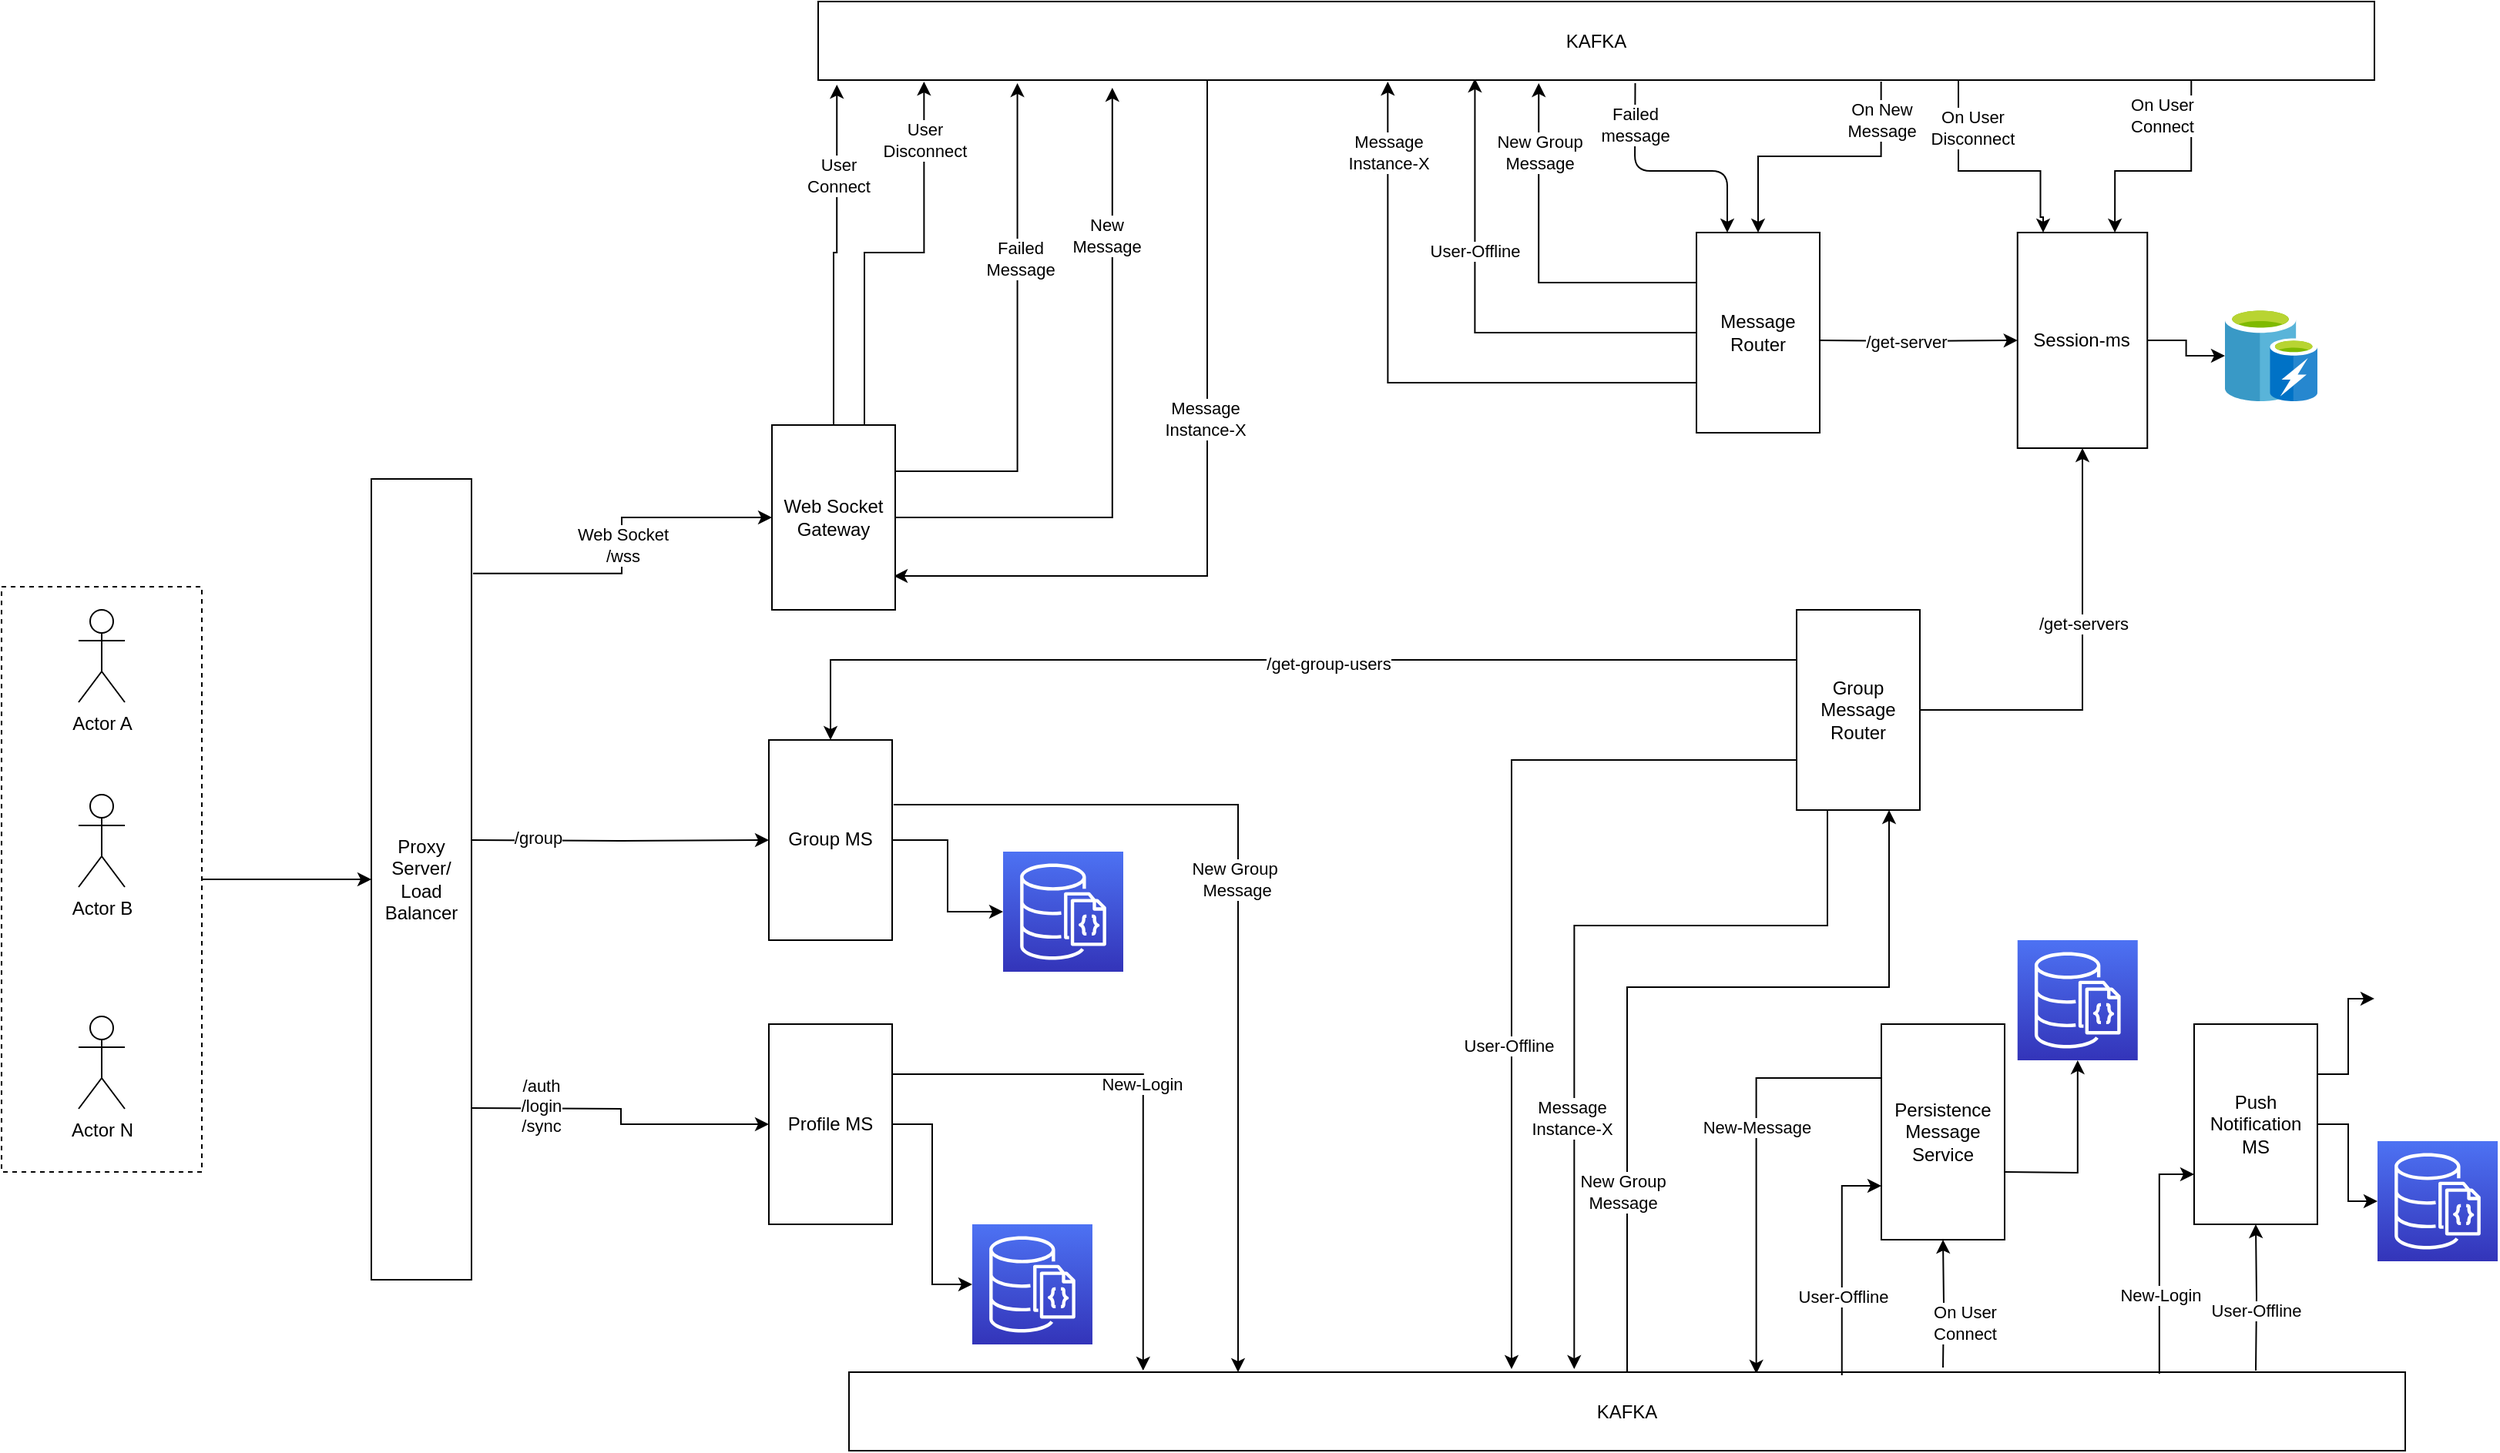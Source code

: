 <mxfile version="14.5.6" type="device"><diagram id="RSYcsxC__H46-TK2MD64" name="Page-1"><mxGraphModel dx="4422" dy="1388" grid="1" gridSize="10" guides="1" tooltips="1" connect="1" arrows="1" fold="1" page="1" pageScale="1" pageWidth="700" pageHeight="1000" background="#FFFFFF" math="0" shadow="0"><root><mxCell id="0"/><mxCell id="1" parent="0"/><mxCell id="QxDYbT5BnJMNfRrLhp_I-9" style="edgeStyle=orthogonalEdgeStyle;rounded=0;orthogonalLoop=1;jettySize=auto;html=1;entryX=0.75;entryY=0;entryDx=0;entryDy=0;" parent="1" target="QxDYbT5BnJMNfRrLhp_I-8" edge="1"><mxGeometry relative="1" as="geometry"><mxPoint x="-438.86" y="91" as="sourcePoint"/><Array as="points"><mxPoint x="-438.86" y="150"/><mxPoint x="-488.86" y="150"/></Array></mxGeometry></mxCell><mxCell id="QxDYbT5BnJMNfRrLhp_I-10" value="On User &lt;br&gt;Connect" style="edgeLabel;html=1;align=center;verticalAlign=middle;resizable=0;points=[];" parent="QxDYbT5BnJMNfRrLhp_I-9" vertex="1" connectable="0"><mxGeometry x="0.476" y="-1" relative="1" as="geometry"><mxPoint x="31" y="-37.3" as="offset"/></mxGeometry></mxCell><mxCell id="QxDYbT5BnJMNfRrLhp_I-25" style="edgeStyle=orthogonalEdgeStyle;rounded=0;orthogonalLoop=1;jettySize=auto;html=1;entryX=0.988;entryY=0.817;entryDx=0;entryDy=0;entryPerimeter=0;exitX=0.25;exitY=1;exitDx=0;exitDy=0;" parent="1" source="KddCfiHKjTZhK5jRU7fS-12" target="KddCfiHKjTZhK5jRU7fS-4" edge="1"><mxGeometry relative="1" as="geometry"><mxPoint x="-940" y="420" as="sourcePoint"/><mxPoint x="-1175.6" y="201.54" as="targetPoint"/></mxGeometry></mxCell><mxCell id="QxDYbT5BnJMNfRrLhp_I-26" value="Message&lt;br&gt;Instance-X" style="edgeLabel;html=1;align=center;verticalAlign=middle;resizable=0;points=[];" parent="QxDYbT5BnJMNfRrLhp_I-25" vertex="1" connectable="0"><mxGeometry x="-0.472" y="3" relative="1" as="geometry"><mxPoint x="-5.02" y="81.02" as="offset"/></mxGeometry></mxCell><mxCell id="QxDYbT5BnJMNfRrLhp_I-28" style="edgeStyle=orthogonalEdgeStyle;rounded=0;orthogonalLoop=1;jettySize=auto;html=1;entryX=0.5;entryY=0;entryDx=0;entryDy=0;exitX=0.683;exitY=1.02;exitDx=0;exitDy=0;exitPerimeter=0;" parent="1" source="KddCfiHKjTZhK5jRU7fS-12" target="QxDYbT5BnJMNfRrLhp_I-27" edge="1"><mxGeometry relative="1" as="geometry"><mxPoint x="-720" y="90" as="sourcePoint"/></mxGeometry></mxCell><mxCell id="QxDYbT5BnJMNfRrLhp_I-29" value="On New &lt;br&gt;Message" style="edgeLabel;html=1;align=center;verticalAlign=middle;resizable=0;points=[];" parent="QxDYbT5BnJMNfRrLhp_I-28" vertex="1" connectable="0"><mxGeometry x="-0.122" y="2" relative="1" as="geometry"><mxPoint x="29.72" y="-25.5" as="offset"/></mxGeometry></mxCell><mxCell id="QxDYbT5BnJMNfRrLhp_I-42" style="edgeStyle=orthogonalEdgeStyle;rounded=0;orthogonalLoop=1;jettySize=auto;html=1;entryX=0.5;entryY=1;entryDx=0;entryDy=0;" parent="1" target="QxDYbT5BnJMNfRrLhp_I-37" edge="1"><mxGeometry relative="1" as="geometry"><mxPoint x="-469.52" y="928" as="targetPoint"/><mxPoint x="-600" y="927" as="sourcePoint"/></mxGeometry></mxCell><mxCell id="QxDYbT5BnJMNfRrLhp_I-43" value="On User&lt;br&gt;Connect" style="edgeLabel;html=1;align=center;verticalAlign=middle;resizable=0;points=[];" parent="QxDYbT5BnJMNfRrLhp_I-42" vertex="1" connectable="0"><mxGeometry x="-0.008" y="13" relative="1" as="geometry"><mxPoint x="13" y="-1.09" as="offset"/></mxGeometry></mxCell><mxCell id="QxDYbT5BnJMNfRrLhp_I-3" style="edgeStyle=orthogonalEdgeStyle;rounded=0;orthogonalLoop=1;jettySize=auto;html=1;entryX=0.012;entryY=1.059;entryDx=0;entryDy=0;exitX=0.5;exitY=0;exitDx=0;exitDy=0;entryPerimeter=0;" parent="1" source="KddCfiHKjTZhK5jRU7fS-4" target="KddCfiHKjTZhK5jRU7fS-12" edge="1"><mxGeometry relative="1" as="geometry"><mxPoint x="-1170" y="105" as="sourcePoint"/><mxPoint x="-970.48" y="119.26" as="targetPoint"/></mxGeometry></mxCell><mxCell id="QxDYbT5BnJMNfRrLhp_I-4" value="User &lt;br&gt;Connect" style="edgeLabel;html=1;align=center;verticalAlign=middle;resizable=0;points=[];" parent="QxDYbT5BnJMNfRrLhp_I-3" vertex="1" connectable="0"><mxGeometry x="-0.4" relative="1" as="geometry"><mxPoint x="2.6" y="-95.4" as="offset"/></mxGeometry></mxCell><mxCell id="KddCfiHKjTZhK5jRU7fS-77" style="edgeStyle=orthogonalEdgeStyle;rounded=0;orthogonalLoop=1;jettySize=auto;html=1;" edge="1" parent="1" source="QxDYbT5BnJMNfRrLhp_I-8" target="KddCfiHKjTZhK5jRU7fS-76"><mxGeometry relative="1" as="geometry"/></mxCell><mxCell id="QxDYbT5BnJMNfRrLhp_I-8" value="Session-ms" style="rounded=0;whiteSpace=wrap;html=1;" parent="1" vertex="1"><mxGeometry x="-551.62" y="190" width="84.24" height="140" as="geometry"/></mxCell><mxCell id="QxDYbT5BnJMNfRrLhp_I-78" style="edgeStyle=orthogonalEdgeStyle;rounded=0;orthogonalLoop=1;jettySize=auto;html=1;entryX=0.189;entryY=1.098;entryDx=0;entryDy=0;entryPerimeter=0;exitX=1;exitY=0.5;exitDx=0;exitDy=0;" parent="1" source="KddCfiHKjTZhK5jRU7fS-4" target="KddCfiHKjTZhK5jRU7fS-12" edge="1"><mxGeometry relative="1" as="geometry"><mxPoint x="-1170" y="195" as="sourcePoint"/><mxPoint x="-969.52" y="174.7" as="targetPoint"/></mxGeometry></mxCell><mxCell id="QxDYbT5BnJMNfRrLhp_I-79" value="New &lt;br&gt;Message" style="edgeLabel;html=1;align=center;verticalAlign=middle;resizable=0;points=[];" parent="QxDYbT5BnJMNfRrLhp_I-78" vertex="1" connectable="0"><mxGeometry x="-0.366" relative="1" as="geometry"><mxPoint x="4.2" y="-182.8" as="offset"/></mxGeometry></mxCell><mxCell id="QxDYbT5BnJMNfRrLhp_I-34" style="edgeStyle=orthogonalEdgeStyle;rounded=0;orthogonalLoop=1;jettySize=auto;html=1;entryX=0;entryY=0.5;entryDx=0;entryDy=0;" parent="1" target="QxDYbT5BnJMNfRrLhp_I-8" edge="1"><mxGeometry relative="1" as="geometry"><mxPoint x="-680" y="260" as="sourcePoint"/></mxGeometry></mxCell><mxCell id="KddCfiHKjTZhK5jRU7fS-18" value="/get-server" style="edgeLabel;html=1;align=center;verticalAlign=middle;resizable=0;points=[];" vertex="1" connectable="0" parent="QxDYbT5BnJMNfRrLhp_I-34"><mxGeometry x="-0.25" y="-2" relative="1" as="geometry"><mxPoint x="7" y="-2" as="offset"/></mxGeometry></mxCell><mxCell id="KddCfiHKjTZhK5jRU7fS-22" style="edgeStyle=orthogonalEdgeStyle;rounded=0;orthogonalLoop=1;jettySize=auto;html=1;exitX=0;exitY=0.75;exitDx=0;exitDy=0;entryX=0.366;entryY=1.02;entryDx=0;entryDy=0;entryPerimeter=0;" edge="1" parent="1" source="QxDYbT5BnJMNfRrLhp_I-27" target="KddCfiHKjTZhK5jRU7fS-12"><mxGeometry relative="1" as="geometry"/></mxCell><mxCell id="KddCfiHKjTZhK5jRU7fS-23" value="Message&lt;br&gt;Instance-X" style="edgeLabel;html=1;align=center;verticalAlign=middle;resizable=0;points=[];" vertex="1" connectable="0" parent="KddCfiHKjTZhK5jRU7fS-22"><mxGeometry x="0.769" relative="1" as="geometry"><mxPoint as="offset"/></mxGeometry></mxCell><mxCell id="KddCfiHKjTZhK5jRU7fS-24" value="User-Offline" style="edgeStyle=orthogonalEdgeStyle;rounded=0;orthogonalLoop=1;jettySize=auto;html=1;exitX=0;exitY=0.5;exitDx=0;exitDy=0;entryX=0.422;entryY=0.98;entryDx=0;entryDy=0;entryPerimeter=0;" edge="1" parent="1" source="QxDYbT5BnJMNfRrLhp_I-27" target="KddCfiHKjTZhK5jRU7fS-12"><mxGeometry x="0.276" relative="1" as="geometry"><mxPoint as="offset"/></mxGeometry></mxCell><mxCell id="KddCfiHKjTZhK5jRU7fS-55" style="edgeStyle=orthogonalEdgeStyle;rounded=0;orthogonalLoop=1;jettySize=auto;html=1;exitX=0;exitY=0.25;exitDx=0;exitDy=0;entryX=0.463;entryY=1.039;entryDx=0;entryDy=0;entryPerimeter=0;" edge="1" parent="1" source="QxDYbT5BnJMNfRrLhp_I-27" target="KddCfiHKjTZhK5jRU7fS-12"><mxGeometry relative="1" as="geometry"/></mxCell><mxCell id="KddCfiHKjTZhK5jRU7fS-56" value="New Group &lt;br&gt;Message" style="edgeLabel;html=1;align=center;verticalAlign=middle;resizable=0;points=[];" vertex="1" connectable="0" parent="KddCfiHKjTZhK5jRU7fS-55"><mxGeometry x="0.612" relative="1" as="geometry"><mxPoint as="offset"/></mxGeometry></mxCell><mxCell id="QxDYbT5BnJMNfRrLhp_I-27" value="Message Router" style="rounded=0;whiteSpace=wrap;html=1;fillColor=#ffffff;" parent="1" vertex="1"><mxGeometry x="-760" y="190" width="80" height="130" as="geometry"/></mxCell><mxCell id="KddCfiHKjTZhK5jRU7fS-48" style="edgeStyle=orthogonalEdgeStyle;rounded=0;orthogonalLoop=1;jettySize=auto;html=1;entryX=0.583;entryY=0.02;entryDx=0;entryDy=0;entryPerimeter=0;exitX=0;exitY=0.25;exitDx=0;exitDy=0;" edge="1" parent="1" source="QxDYbT5BnJMNfRrLhp_I-37" target="KddCfiHKjTZhK5jRU7fS-26"><mxGeometry relative="1" as="geometry"/></mxCell><mxCell id="KddCfiHKjTZhK5jRU7fS-49" value="New-Message" style="edgeLabel;html=1;align=center;verticalAlign=middle;resizable=0;points=[];" vertex="1" connectable="0" parent="KddCfiHKjTZhK5jRU7fS-48"><mxGeometry x="-0.171" relative="1" as="geometry"><mxPoint as="offset"/></mxGeometry></mxCell><mxCell id="QxDYbT5BnJMNfRrLhp_I-37" value="Persistence Message Service" style="rounded=0;whiteSpace=wrap;html=1;fillColor=#ffffff;" parent="1" vertex="1"><mxGeometry x="-640" y="704" width="80" height="140" as="geometry"/></mxCell><mxCell id="QxDYbT5BnJMNfRrLhp_I-76" value="Web Socket&lt;br&gt;/wss" style="edgeStyle=orthogonalEdgeStyle;rounded=0;orthogonalLoop=1;jettySize=auto;html=1;entryX=0;entryY=0.5;entryDx=0;entryDy=0;exitX=1.015;exitY=0.118;exitDx=0;exitDy=0;exitPerimeter=0;" parent="1" source="QxDYbT5BnJMNfRrLhp_I-68" target="KddCfiHKjTZhK5jRU7fS-4" edge="1"><mxGeometry relative="1" as="geometry"><mxPoint x="-1556" y="430" as="sourcePoint"/><mxPoint x="-1364.36" y="427.488" as="targetPoint"/></mxGeometry></mxCell><mxCell id="QxDYbT5BnJMNfRrLhp_I-68" value="Proxy Server/&lt;br&gt;Load Balancer" style="rounded=0;whiteSpace=wrap;html=1;fillColor=#ffffff;" parent="1" vertex="1"><mxGeometry x="-1620" y="350" width="65" height="520" as="geometry"/></mxCell><mxCell id="QxDYbT5BnJMNfRrLhp_I-75" style="edgeStyle=orthogonalEdgeStyle;rounded=0;orthogonalLoop=1;jettySize=auto;html=1;" parent="1" source="QxDYbT5BnJMNfRrLhp_I-69" target="QxDYbT5BnJMNfRrLhp_I-68" edge="1"><mxGeometry relative="1" as="geometry"/></mxCell><mxCell id="QxDYbT5BnJMNfRrLhp_I-69" value="" style="rounded=0;whiteSpace=wrap;html=1;fillColor=none;dashed=1;" parent="1" vertex="1"><mxGeometry x="-1860" y="420" width="130" height="380" as="geometry"/></mxCell><mxCell id="QxDYbT5BnJMNfRrLhp_I-70" value="Actor B" style="shape=umlActor;verticalLabelPosition=bottom;labelBackgroundColor=#ffffff;verticalAlign=top;html=1;outlineConnect=0;fillColor=#ffffff;" parent="1" vertex="1"><mxGeometry x="-1810" y="555" width="30" height="60" as="geometry"/></mxCell><mxCell id="QxDYbT5BnJMNfRrLhp_I-71" value="Actor A" style="shape=umlActor;verticalLabelPosition=bottom;labelBackgroundColor=#ffffff;verticalAlign=top;html=1;outlineConnect=0;fillColor=#ffffff;" parent="1" vertex="1"><mxGeometry x="-1810" y="435" width="30" height="60" as="geometry"/></mxCell><mxCell id="QxDYbT5BnJMNfRrLhp_I-72" value="Actor N" style="shape=umlActor;verticalLabelPosition=bottom;labelBackgroundColor=#ffffff;verticalAlign=top;html=1;outlineConnect=0;fillColor=#ffffff;" parent="1" vertex="1"><mxGeometry x="-1810" y="699" width="30" height="60" as="geometry"/></mxCell><mxCell id="QxDYbT5BnJMNfRrLhp_I-80" value="" style="endArrow=classic;html=1;exitX=0.525;exitY=1.039;exitDx=0;exitDy=0;exitPerimeter=0;entryX=0.25;entryY=0;entryDx=0;entryDy=0;" parent="1" source="KddCfiHKjTZhK5jRU7fS-12" target="QxDYbT5BnJMNfRrLhp_I-27" edge="1"><mxGeometry width="50" height="50" relative="1" as="geometry"><mxPoint x="-859.52" y="587.17" as="sourcePoint"/><mxPoint x="-579.52" y="550" as="targetPoint"/><Array as="points"><mxPoint x="-800" y="150"/><mxPoint x="-740" y="150"/></Array></mxGeometry></mxCell><mxCell id="QxDYbT5BnJMNfRrLhp_I-81" value="Failed &lt;br&gt;message" style="edgeLabel;html=1;align=center;verticalAlign=middle;resizable=0;points=[];" parent="QxDYbT5BnJMNfRrLhp_I-80" vertex="1" connectable="0"><mxGeometry x="-0.522" y="-1" relative="1" as="geometry"><mxPoint x="0.92" y="-10.98" as="offset"/></mxGeometry></mxCell><mxCell id="QxDYbT5BnJMNfRrLhp_I-85" style="edgeStyle=orthogonalEdgeStyle;rounded=0;orthogonalLoop=1;jettySize=auto;html=1;entryX=0;entryY=0.5;entryDx=0;entryDy=0;entryPerimeter=0;" parent="1" source="QxDYbT5BnJMNfRrLhp_I-83" target="KddCfiHKjTZhK5jRU7fS-81" edge="1"><mxGeometry relative="1" as="geometry"><mxPoint x="-1240" y="874" as="targetPoint"/></mxGeometry></mxCell><mxCell id="KddCfiHKjTZhK5jRU7fS-43" style="edgeStyle=orthogonalEdgeStyle;rounded=0;orthogonalLoop=1;jettySize=auto;html=1;exitX=1;exitY=0.25;exitDx=0;exitDy=0;entryX=0.189;entryY=-0.02;entryDx=0;entryDy=0;entryPerimeter=0;" edge="1" parent="1" source="QxDYbT5BnJMNfRrLhp_I-83" target="KddCfiHKjTZhK5jRU7fS-26"><mxGeometry relative="1" as="geometry"><mxPoint x="-1003.97" y="1129.991" as="targetPoint"/></mxGeometry></mxCell><mxCell id="KddCfiHKjTZhK5jRU7fS-44" value="New-Login" style="edgeLabel;html=1;align=center;verticalAlign=middle;resizable=0;points=[];" vertex="1" connectable="0" parent="KddCfiHKjTZhK5jRU7fS-43"><mxGeometry x="-0.049" y="-1" relative="1" as="geometry"><mxPoint as="offset"/></mxGeometry></mxCell><mxCell id="QxDYbT5BnJMNfRrLhp_I-83" value="Profile MS" style="rounded=0;whiteSpace=wrap;html=1;fillColor=#ffffff;" parent="1" vertex="1"><mxGeometry x="-1362" y="704" width="80" height="130" as="geometry"/></mxCell><mxCell id="KddCfiHKjTZhK5jRU7fS-57" style="edgeStyle=orthogonalEdgeStyle;rounded=0;orthogonalLoop=1;jettySize=auto;html=1;exitX=0.75;exitY=0;exitDx=0;exitDy=0;entryX=0.068;entryY=1.02;entryDx=0;entryDy=0;entryPerimeter=0;" edge="1" parent="1" source="KddCfiHKjTZhK5jRU7fS-4" target="KddCfiHKjTZhK5jRU7fS-12"><mxGeometry relative="1" as="geometry"/></mxCell><mxCell id="KddCfiHKjTZhK5jRU7fS-58" value="User&lt;br&gt;Disconnect" style="edgeLabel;html=1;align=center;verticalAlign=middle;resizable=0;points=[];" vertex="1" connectable="0" parent="KddCfiHKjTZhK5jRU7fS-57"><mxGeometry x="0.71" relative="1" as="geometry"><mxPoint as="offset"/></mxGeometry></mxCell><mxCell id="KddCfiHKjTZhK5jRU7fS-59" style="edgeStyle=orthogonalEdgeStyle;rounded=0;orthogonalLoop=1;jettySize=auto;html=1;exitX=1;exitY=0.25;exitDx=0;exitDy=0;entryX=0.128;entryY=1.039;entryDx=0;entryDy=0;entryPerimeter=0;" edge="1" parent="1" source="KddCfiHKjTZhK5jRU7fS-4" target="KddCfiHKjTZhK5jRU7fS-12"><mxGeometry relative="1" as="geometry"/></mxCell><mxCell id="KddCfiHKjTZhK5jRU7fS-60" value="Failed &lt;br&gt;Message" style="edgeLabel;html=1;align=center;verticalAlign=middle;resizable=0;points=[];" vertex="1" connectable="0" parent="KddCfiHKjTZhK5jRU7fS-59"><mxGeometry x="0.312" y="-1" relative="1" as="geometry"><mxPoint as="offset"/></mxGeometry></mxCell><mxCell id="KddCfiHKjTZhK5jRU7fS-4" value="Web Socket Gateway" style="rounded=0;whiteSpace=wrap;html=1;" vertex="1" parent="1"><mxGeometry x="-1360" y="315" width="80" height="120" as="geometry"/></mxCell><mxCell id="KddCfiHKjTZhK5jRU7fS-5" style="edgeStyle=orthogonalEdgeStyle;rounded=0;orthogonalLoop=1;jettySize=auto;html=1;" edge="1" target="KddCfiHKjTZhK5jRU7fS-8" parent="1"><mxGeometry relative="1" as="geometry"><mxPoint x="-1555" y="584.49" as="sourcePoint"/></mxGeometry></mxCell><mxCell id="KddCfiHKjTZhK5jRU7fS-6" value="/group" style="edgeLabel;html=1;align=center;verticalAlign=middle;resizable=0;points=[];" vertex="1" connectable="0" parent="KddCfiHKjTZhK5jRU7fS-5"><mxGeometry x="-0.557" y="3" relative="1" as="geometry"><mxPoint y="1" as="offset"/></mxGeometry></mxCell><mxCell id="KddCfiHKjTZhK5jRU7fS-7" style="edgeStyle=orthogonalEdgeStyle;rounded=0;orthogonalLoop=1;jettySize=auto;html=1;entryX=0;entryY=0.5;entryDx=0;entryDy=0;entryPerimeter=0;" edge="1" source="KddCfiHKjTZhK5jRU7fS-8" target="KddCfiHKjTZhK5jRU7fS-82" parent="1"><mxGeometry relative="1" as="geometry"><mxPoint x="-1200" y="628" as="targetPoint"/></mxGeometry></mxCell><mxCell id="KddCfiHKjTZhK5jRU7fS-8" value="Group MS" style="rounded=0;whiteSpace=wrap;html=1;fillColor=#ffffff;" vertex="1" parent="1"><mxGeometry x="-1361.995" y="519.49" width="80" height="130" as="geometry"/></mxCell><mxCell id="KddCfiHKjTZhK5jRU7fS-10" style="edgeStyle=orthogonalEdgeStyle;rounded=0;orthogonalLoop=1;jettySize=auto;html=1;exitX=1.012;exitY=0.323;exitDx=0;exitDy=0;exitPerimeter=0;entryX=0.25;entryY=0;entryDx=0;entryDy=0;" edge="1" parent="1" source="KddCfiHKjTZhK5jRU7fS-8" target="KddCfiHKjTZhK5jRU7fS-26"><mxGeometry relative="1" as="geometry"><mxPoint x="-1081.72" y="760.512" as="targetPoint"/></mxGeometry></mxCell><mxCell id="KddCfiHKjTZhK5jRU7fS-11" value="New Group&lt;br&gt;&amp;nbsp;Message&lt;br&gt;" style="edgeLabel;html=1;align=center;verticalAlign=middle;resizable=0;points=[];" vertex="1" connectable="0" parent="KddCfiHKjTZhK5jRU7fS-10"><mxGeometry x="-0.223" relative="1" as="geometry"><mxPoint x="-2.5" y="42.04" as="offset"/></mxGeometry></mxCell><mxCell id="KddCfiHKjTZhK5jRU7fS-12" value="KAFKA" style="rounded=0;whiteSpace=wrap;html=1;" vertex="1" parent="1"><mxGeometry x="-1330" y="40" width="1010" height="51" as="geometry"/></mxCell><mxCell id="KddCfiHKjTZhK5jRU7fS-15" style="edgeStyle=orthogonalEdgeStyle;rounded=0;orthogonalLoop=1;jettySize=auto;html=1;" edge="1" parent="1"><mxGeometry relative="1" as="geometry"><mxPoint x="-590" y="91" as="sourcePoint"/><mxPoint x="-535" y="190" as="targetPoint"/><Array as="points"><mxPoint x="-589.76" y="150"/><mxPoint x="-536.76" y="150"/><mxPoint x="-536.76" y="180"/><mxPoint x="-534.76" y="180"/></Array></mxGeometry></mxCell><mxCell id="KddCfiHKjTZhK5jRU7fS-16" value="On User &lt;br&gt;Disconnect" style="edgeLabel;html=1;align=center;verticalAlign=middle;resizable=0;points=[];" vertex="1" connectable="0" parent="KddCfiHKjTZhK5jRU7fS-15"><mxGeometry x="0.476" y="-1" relative="1" as="geometry"><mxPoint x="-44" y="-29.99" as="offset"/></mxGeometry></mxCell><mxCell id="KddCfiHKjTZhK5jRU7fS-26" value="KAFKA" style="rounded=0;whiteSpace=wrap;html=1;" vertex="1" parent="1"><mxGeometry x="-1310" y="930" width="1010" height="51" as="geometry"/></mxCell><mxCell id="KddCfiHKjTZhK5jRU7fS-30" style="edgeStyle=orthogonalEdgeStyle;rounded=0;orthogonalLoop=1;jettySize=auto;html=1;" edge="1" parent="1" target="KddCfiHKjTZhK5jRU7fS-80"><mxGeometry relative="1" as="geometry"><mxPoint x="-560.005" y="800" as="sourcePoint"/><mxPoint x="-510" y="730" as="targetPoint"/></mxGeometry></mxCell><mxCell id="KddCfiHKjTZhK5jRU7fS-34" style="edgeStyle=orthogonalEdgeStyle;rounded=0;orthogonalLoop=1;jettySize=auto;html=1;entryX=0;entryY=0.5;entryDx=0;entryDy=0;entryPerimeter=0;" edge="1" source="KddCfiHKjTZhK5jRU7fS-35" target="KddCfiHKjTZhK5jRU7fS-78" parent="1"><mxGeometry relative="1" as="geometry"><mxPoint x="-300" y="815" as="targetPoint"/></mxGeometry></mxCell><mxCell id="KddCfiHKjTZhK5jRU7fS-96" style="edgeStyle=orthogonalEdgeStyle;rounded=0;orthogonalLoop=1;jettySize=auto;html=1;exitX=1;exitY=0.25;exitDx=0;exitDy=0;entryX=0;entryY=0.5;entryDx=0;entryDy=0;" edge="1" parent="1" source="KddCfiHKjTZhK5jRU7fS-35" target="KddCfiHKjTZhK5jRU7fS-95"><mxGeometry relative="1" as="geometry"/></mxCell><mxCell id="KddCfiHKjTZhK5jRU7fS-35" value="Push Notification MS" style="rounded=0;whiteSpace=wrap;html=1;fillColor=#ffffff;" vertex="1" parent="1"><mxGeometry x="-437.015" y="704" width="80" height="130" as="geometry"/></mxCell><mxCell id="KddCfiHKjTZhK5jRU7fS-37" style="edgeStyle=orthogonalEdgeStyle;rounded=0;orthogonalLoop=1;jettySize=auto;html=1;entryX=0.5;entryY=1;entryDx=0;entryDy=0;" edge="1" parent="1" target="KddCfiHKjTZhK5jRU7fS-35"><mxGeometry relative="1" as="geometry"><mxPoint x="-397" y="929" as="sourcePoint"/><mxPoint x="-437.015" y="769" as="targetPoint"/></mxGeometry></mxCell><mxCell id="KddCfiHKjTZhK5jRU7fS-38" value="User-Offline" style="edgeLabel;html=1;align=center;verticalAlign=middle;resizable=0;points=[];" vertex="1" connectable="0" parent="KddCfiHKjTZhK5jRU7fS-37"><mxGeometry x="-0.557" y="3" relative="1" as="geometry"><mxPoint x="2.99" y="-18" as="offset"/></mxGeometry></mxCell><mxCell id="KddCfiHKjTZhK5jRU7fS-39" style="edgeStyle=orthogonalEdgeStyle;rounded=0;orthogonalLoop=1;jettySize=auto;html=1;entryX=0;entryY=0.75;entryDx=0;entryDy=0;exitX=0.638;exitY=0.039;exitDx=0;exitDy=0;exitPerimeter=0;" edge="1" parent="1" source="KddCfiHKjTZhK5jRU7fS-26" target="QxDYbT5BnJMNfRrLhp_I-37"><mxGeometry relative="1" as="geometry"><mxPoint x="-690" y="900" as="sourcePoint"/><mxPoint x="-679.995" y="834" as="targetPoint"/></mxGeometry></mxCell><mxCell id="KddCfiHKjTZhK5jRU7fS-40" value="User-Offline" style="edgeLabel;html=1;align=center;verticalAlign=middle;resizable=0;points=[];" vertex="1" connectable="0" parent="KddCfiHKjTZhK5jRU7fS-39"><mxGeometry x="-0.557" y="3" relative="1" as="geometry"><mxPoint x="2.99" y="-18" as="offset"/></mxGeometry></mxCell><mxCell id="KddCfiHKjTZhK5jRU7fS-45" style="edgeStyle=orthogonalEdgeStyle;rounded=0;orthogonalLoop=1;jettySize=auto;html=1;entryX=0;entryY=0.75;entryDx=0;entryDy=0;exitX=0.842;exitY=0.02;exitDx=0;exitDy=0;exitPerimeter=0;" edge="1" parent="1" source="KddCfiHKjTZhK5jRU7fS-26" target="KddCfiHKjTZhK5jRU7fS-35"><mxGeometry relative="1" as="geometry"><mxPoint x="-470" y="890" as="sourcePoint"/><mxPoint x="-459.99" y="807" as="targetPoint"/></mxGeometry></mxCell><mxCell id="KddCfiHKjTZhK5jRU7fS-46" value="&lt;span style=&quot;color: rgba(0 , 0 , 0 , 0) ; font-family: monospace ; font-size: 0px ; background-color: rgb(248 , 249 , 250)&quot;&gt;%3CmxGraphModel%3E%3Croot%3E%3CmxCell%20id%3D%220%22%2F%3E%3CmxCell%20id%3D%221%22%20parent%3D%220%22%2F%3E%3CmxCell%20id%3D%222%22%20style%3D%22edgeStyle%3DorthogonalEdgeStyle%3Brounded%3D0%3BorthogonalLoop%3D1%3BjettySize%3Dauto%3Bhtml%3D1%3BentryX%3D0%3BentryY%3D0.75%3BentryDx%3D0%3BentryDy%3D0%3BexitX%3D0.638%3BexitY%3D0.039%3BexitDx%3D0%3BexitDy%3D0%3BexitPerimeter%3D0%3B%22%20edge%3D%221%22%20parent%3D%221%22%3E%3CmxGeometry%20relative%3D%221%22%20as%3D%22geometry%22%3E%3CmxPoint%20x%3D%22414.38%22%20y%3D%22901.989%22%20as%3D%22sourcePoint%22%2F%3E%3CmxPoint%20x%3D%22440%22%20y%3D%22779%22%20as%3D%22targetPoint%22%2F%3E%3C%2FmxGeometry%3E%3C%2FmxCell%3E%3CmxCell%20id%3D%223%22%20value%3D%22User-Offline%22%20style%3D%22edgeLabel%3Bhtml%3D1%3Balign%3Dcenter%3BverticalAlign%3Dmiddle%3Bresizable%3D0%3Bpoints%3D%5B%5D%3B%22%20vertex%3D%221%22%20connectable%3D%220%22%20parent%3D%222%22%3E%3CmxGeometry%20x%3D%22-0.557%22%20y%3D%223%22%20relative%3D%221%22%20as%3D%22geometry%22%3E%3CmxPoint%20x%3D%222.99%22%20y%3D%22-18%22%20as%3D%22offset%22%2F%3E%3C%2FmxGeometry%3E%3C%2FmxCell%3E%3C%2Froot%3E%3C%2FmxGraphModel%3N&lt;/span&gt;" style="edgeLabel;html=1;align=center;verticalAlign=middle;resizable=0;points=[];" vertex="1" connectable="0" parent="KddCfiHKjTZhK5jRU7fS-45"><mxGeometry x="-0.557" y="3" relative="1" as="geometry"><mxPoint x="2.99" y="-18" as="offset"/></mxGeometry></mxCell><mxCell id="KddCfiHKjTZhK5jRU7fS-47" value="New-Login" style="edgeLabel;html=1;align=center;verticalAlign=middle;resizable=0;points=[];" vertex="1" connectable="0" parent="KddCfiHKjTZhK5jRU7fS-45"><mxGeometry x="-0.329" relative="1" as="geometry"><mxPoint as="offset"/></mxGeometry></mxCell><mxCell id="KddCfiHKjTZhK5jRU7fS-50" style="edgeStyle=orthogonalEdgeStyle;rounded=0;orthogonalLoop=1;jettySize=auto;html=1;exitX=0.5;exitY=0;exitDx=0;exitDy=0;entryX=0.75;entryY=1;entryDx=0;entryDy=0;" edge="1" target="KddCfiHKjTZhK5jRU7fS-53" parent="1" source="KddCfiHKjTZhK5jRU7fS-26"><mxGeometry relative="1" as="geometry"><mxPoint x="-790" y="474.8" as="sourcePoint"/><Array as="points"><mxPoint x="-805" y="680"/><mxPoint x="-635" y="680"/></Array></mxGeometry></mxCell><mxCell id="KddCfiHKjTZhK5jRU7fS-51" value="New Group&lt;br&gt;Message" style="edgeLabel;html=1;align=center;verticalAlign=middle;resizable=0;points=[];" vertex="1" connectable="0" parent="KddCfiHKjTZhK5jRU7fS-50"><mxGeometry x="-0.557" y="3" relative="1" as="geometry"><mxPoint y="1" as="offset"/></mxGeometry></mxCell><mxCell id="KddCfiHKjTZhK5jRU7fS-52" value="/get-servers" style="edgeStyle=orthogonalEdgeStyle;rounded=0;orthogonalLoop=1;jettySize=auto;html=1;entryX=0.5;entryY=1;entryDx=0;entryDy=0;" edge="1" source="KddCfiHKjTZhK5jRU7fS-53" target="QxDYbT5BnJMNfRrLhp_I-8" parent="1"><mxGeometry x="0.165" relative="1" as="geometry"><mxPoint x="-569.995" y="545" as="targetPoint"/><mxPoint y="-1" as="offset"/></mxGeometry></mxCell><mxCell id="KddCfiHKjTZhK5jRU7fS-61" value="" style="edgeStyle=orthogonalEdgeStyle;rounded=0;orthogonalLoop=1;jettySize=auto;html=1;exitX=0.25;exitY=1;exitDx=0;exitDy=0;entryX=0.466;entryY=-0.039;entryDx=0;entryDy=0;entryPerimeter=0;" edge="1" parent="1" source="KddCfiHKjTZhK5jRU7fS-53" target="KddCfiHKjTZhK5jRU7fS-26"><mxGeometry relative="1" as="geometry"><mxPoint x="-880" y="927" as="targetPoint"/><Array as="points"><mxPoint x="-675" y="640"/><mxPoint x="-839" y="640"/></Array></mxGeometry></mxCell><mxCell id="KddCfiHKjTZhK5jRU7fS-62" value="&lt;span style=&quot;font-family: &amp;#34;helvetica&amp;#34;&quot;&gt;Message&lt;/span&gt;&lt;br style=&quot;font-family: &amp;#34;helvetica&amp;#34;&quot;&gt;&lt;span style=&quot;font-family: &amp;#34;helvetica&amp;#34;&quot;&gt;Instance-X&lt;/span&gt;" style="edgeLabel;html=1;align=center;verticalAlign=middle;resizable=0;points=[];" vertex="1" connectable="0" parent="KddCfiHKjTZhK5jRU7fS-61"><mxGeometry x="0.085" y="-2" relative="1" as="geometry"><mxPoint y="78.51" as="offset"/></mxGeometry></mxCell><mxCell id="KddCfiHKjTZhK5jRU7fS-63" style="edgeStyle=orthogonalEdgeStyle;rounded=0;orthogonalLoop=1;jettySize=auto;html=1;exitX=0;exitY=0.75;exitDx=0;exitDy=0;" edge="1" parent="1" source="KddCfiHKjTZhK5jRU7fS-53"><mxGeometry relative="1" as="geometry"><mxPoint x="-880" y="928" as="targetPoint"/><Array as="points"><mxPoint x="-880" y="533"/></Array></mxGeometry></mxCell><mxCell id="KddCfiHKjTZhK5jRU7fS-64" value="User-Offline" style="edgeLabel;html=1;align=center;verticalAlign=middle;resizable=0;points=[];" vertex="1" connectable="0" parent="KddCfiHKjTZhK5jRU7fS-63"><mxGeometry x="0.276" y="-2" relative="1" as="geometry"><mxPoint as="offset"/></mxGeometry></mxCell><mxCell id="KddCfiHKjTZhK5jRU7fS-67" style="edgeStyle=orthogonalEdgeStyle;rounded=0;orthogonalLoop=1;jettySize=auto;html=1;exitX=0;exitY=0.25;exitDx=0;exitDy=0;entryX=0.5;entryY=0;entryDx=0;entryDy=0;" edge="1" parent="1" source="KddCfiHKjTZhK5jRU7fS-53" target="KddCfiHKjTZhK5jRU7fS-8"><mxGeometry relative="1" as="geometry"/></mxCell><mxCell id="KddCfiHKjTZhK5jRU7fS-68" value="/get-group-users" style="edgeLabel;html=1;align=center;verticalAlign=middle;resizable=0;points=[];" vertex="1" connectable="0" parent="KddCfiHKjTZhK5jRU7fS-67"><mxGeometry x="-0.104" y="1" relative="1" as="geometry"><mxPoint y="1" as="offset"/></mxGeometry></mxCell><mxCell id="KddCfiHKjTZhK5jRU7fS-53" value="Group Message Router" style="rounded=0;whiteSpace=wrap;html=1;fillColor=#ffffff;" vertex="1" parent="1"><mxGeometry x="-694.995" y="435" width="80" height="130" as="geometry"/></mxCell><mxCell id="KddCfiHKjTZhK5jRU7fS-65" style="edgeStyle=orthogonalEdgeStyle;rounded=0;orthogonalLoop=1;jettySize=auto;html=1;exitX=1.031;exitY=0.355;exitDx=0;exitDy=0;exitPerimeter=0;entryX=0;entryY=0.5;entryDx=0;entryDy=0;" edge="1" parent="1" target="QxDYbT5BnJMNfRrLhp_I-83"><mxGeometry relative="1" as="geometry"><mxPoint x="-1555.005" y="758.5" as="sourcePoint"/><mxPoint x="-1362.02" y="758.7" as="targetPoint"/></mxGeometry></mxCell><mxCell id="KddCfiHKjTZhK5jRU7fS-66" value="/auth&lt;br&gt;/login&lt;br&gt;/sync" style="edgeLabel;html=1;align=center;verticalAlign=middle;resizable=0;points=[];" vertex="1" connectable="0" parent="KddCfiHKjTZhK5jRU7fS-65"><mxGeometry x="-0.557" y="3" relative="1" as="geometry"><mxPoint y="1" as="offset"/></mxGeometry></mxCell><mxCell id="KddCfiHKjTZhK5jRU7fS-76" value="" style="aspect=fixed;html=1;points=[];align=center;image;fontSize=12;image=img/lib/mscae/Cache_including_Redis.svg;" vertex="1" parent="1"><mxGeometry x="-417.02" y="240" width="60" height="60" as="geometry"/></mxCell><mxCell id="KddCfiHKjTZhK5jRU7fS-78" value="" style="points=[[0,0,0],[0.25,0,0],[0.5,0,0],[0.75,0,0],[1,0,0],[0,1,0],[0.25,1,0],[0.5,1,0],[0.75,1,0],[1,1,0],[0,0.25,0],[0,0.5,0],[0,0.75,0],[1,0.25,0],[1,0.5,0],[1,0.75,0]];outlineConnect=0;fontColor=#232F3E;gradientColor=#4D72F3;gradientDirection=north;fillColor=#3334B9;strokeColor=#ffffff;dashed=0;verticalLabelPosition=bottom;verticalAlign=top;align=center;html=1;fontSize=12;fontStyle=0;aspect=fixed;shape=mxgraph.aws4.resourceIcon;resIcon=mxgraph.aws4.documentdb_with_mongodb_compatibility;" vertex="1" parent="1"><mxGeometry x="-318" y="780" width="78" height="78" as="geometry"/></mxCell><mxCell id="KddCfiHKjTZhK5jRU7fS-80" value="" style="points=[[0,0,0],[0.25,0,0],[0.5,0,0],[0.75,0,0],[1,0,0],[0,1,0],[0.25,1,0],[0.5,1,0],[0.75,1,0],[1,1,0],[0,0.25,0],[0,0.5,0],[0,0.75,0],[1,0.25,0],[1,0.5,0],[1,0.75,0]];outlineConnect=0;fontColor=#232F3E;gradientColor=#4D72F3;gradientDirection=north;fillColor=#3334B9;strokeColor=#ffffff;dashed=0;verticalLabelPosition=bottom;verticalAlign=top;align=center;html=1;fontSize=12;fontStyle=0;aspect=fixed;shape=mxgraph.aws4.resourceIcon;resIcon=mxgraph.aws4.documentdb_with_mongodb_compatibility;" vertex="1" parent="1"><mxGeometry x="-551.62" y="649.49" width="78" height="78" as="geometry"/></mxCell><mxCell id="KddCfiHKjTZhK5jRU7fS-81" value="" style="points=[[0,0,0],[0.25,0,0],[0.5,0,0],[0.75,0,0],[1,0,0],[0,1,0],[0.25,1,0],[0.5,1,0],[0.75,1,0],[1,1,0],[0,0.25,0],[0,0.5,0],[0,0.75,0],[1,0.25,0],[1,0.5,0],[1,0.75,0]];outlineConnect=0;fontColor=#232F3E;gradientColor=#4D72F3;gradientDirection=north;fillColor=#3334B9;strokeColor=#ffffff;dashed=0;verticalLabelPosition=bottom;verticalAlign=top;align=center;html=1;fontSize=12;fontStyle=0;aspect=fixed;shape=mxgraph.aws4.resourceIcon;resIcon=mxgraph.aws4.documentdb_with_mongodb_compatibility;" vertex="1" parent="1"><mxGeometry x="-1230.01" y="834" width="78" height="78" as="geometry"/></mxCell><mxCell id="KddCfiHKjTZhK5jRU7fS-82" value="" style="points=[[0,0,0],[0.25,0,0],[0.5,0,0],[0.75,0,0],[1,0,0],[0,1,0],[0.25,1,0],[0.5,1,0],[0.75,1,0],[1,1,0],[0,0.25,0],[0,0.5,0],[0,0.75,0],[1,0.25,0],[1,0.5,0],[1,0.75,0]];outlineConnect=0;fontColor=#232F3E;gradientColor=#4D72F3;gradientDirection=north;fillColor=#3334B9;strokeColor=#ffffff;dashed=0;verticalLabelPosition=bottom;verticalAlign=top;align=center;html=1;fontSize=12;fontStyle=0;aspect=fixed;shape=mxgraph.aws4.resourceIcon;resIcon=mxgraph.aws4.documentdb_with_mongodb_compatibility;" vertex="1" parent="1"><mxGeometry x="-1210" y="592" width="78" height="78" as="geometry"/></mxCell><mxCell id="KddCfiHKjTZhK5jRU7fS-84" value="" style="shape=image;verticalLabelPosition=bottom;labelBackgroundColor=#ffffff;verticalAlign=top;aspect=fixed;imageAspect=0;image=https://external-content.duckduckgo.com/iu/?u=https%3A%2F%2Ftse1.mm.bing.net%2Fth%3Fid%3DOIP.OOyDucCuYsdQQ8yKV6oNpQHaHa%26pid%3DApi&amp;f=1;" vertex="1" parent="1"><mxGeometry x="-870" y="935.5" width="40" height="40" as="geometry"/></mxCell><mxCell id="KddCfiHKjTZhK5jRU7fS-85" value="" style="shape=image;verticalLabelPosition=bottom;labelBackgroundColor=#ffffff;verticalAlign=top;aspect=fixed;imageAspect=0;image=https://external-content.duckduckgo.com/iu/?u=https%3A%2F%2Ftse1.mm.bing.net%2Fth%3Fid%3DOIP.OOyDucCuYsdQQ8yKV6oNpQHaHa%26pid%3DApi&amp;f=1;" vertex="1" parent="1"><mxGeometry x="-890" y="45.5" width="40" height="40" as="geometry"/></mxCell><mxCell id="KddCfiHKjTZhK5jRU7fS-86" value="" style="shape=image;verticalLabelPosition=bottom;labelBackgroundColor=#ffffff;verticalAlign=top;aspect=fixed;imageAspect=0;image=https://external-content.duckduckgo.com/iu/?u=https%3A%2F%2Fwww.splunk.com%2Fcontent%2Fdam%2Fsplunk-blogs%2Fimages%2F2017%2F02%2Fnginx-logo.png&amp;f=1&amp;nofb=1;" vertex="1" parent="1"><mxGeometry x="-1620" y="680" width="60" height="60" as="geometry"/></mxCell><mxCell id="KddCfiHKjTZhK5jRU7fS-87" value="" style="shape=image;html=1;verticalAlign=top;verticalLabelPosition=bottom;labelBackgroundColor=#ffffff;imageAspect=0;aspect=fixed;image=https://cdn2.iconfinder.com/data/icons/nodejs-1/128/nodejs-128.png" vertex="1" parent="1"><mxGeometry x="-1342" y="320" width="40" height="40" as="geometry"/></mxCell><mxCell id="KddCfiHKjTZhK5jRU7fS-88" value="" style="shape=image;html=1;verticalAlign=top;verticalLabelPosition=bottom;labelBackgroundColor=#ffffff;imageAspect=0;aspect=fixed;image=https://cdn2.iconfinder.com/data/icons/nodejs-1/128/nodejs-128.png" vertex="1" parent="1"><mxGeometry x="-740" y="200" width="40" height="40" as="geometry"/></mxCell><mxCell id="KddCfiHKjTZhK5jRU7fS-89" value="" style="shape=image;html=1;verticalAlign=top;verticalLabelPosition=bottom;labelBackgroundColor=#ffffff;imageAspect=0;aspect=fixed;image=https://cdn2.iconfinder.com/data/icons/nodejs-1/128/nodejs-128.png" vertex="1" parent="1"><mxGeometry x="-532.62" y="210" width="40" height="40" as="geometry"/></mxCell><mxCell id="KddCfiHKjTZhK5jRU7fS-90" value="" style="shape=image;html=1;verticalAlign=top;verticalLabelPosition=bottom;labelBackgroundColor=#ffffff;imageAspect=0;aspect=fixed;image=https://cdn2.iconfinder.com/data/icons/nodejs-1/128/nodejs-128.png" vertex="1" parent="1"><mxGeometry x="-1342" y="525" width="40" height="40" as="geometry"/></mxCell><mxCell id="KddCfiHKjTZhK5jRU7fS-91" value="" style="shape=image;html=1;verticalAlign=top;verticalLabelPosition=bottom;labelBackgroundColor=#ffffff;imageAspect=0;aspect=fixed;image=https://cdn2.iconfinder.com/data/icons/nodejs-1/128/nodejs-128.png" vertex="1" parent="1"><mxGeometry x="-1342" y="714" width="40" height="40" as="geometry"/></mxCell><mxCell id="KddCfiHKjTZhK5jRU7fS-92" value="" style="shape=image;html=1;verticalAlign=top;verticalLabelPosition=bottom;labelBackgroundColor=#ffffff;imageAspect=0;aspect=fixed;image=https://cdn2.iconfinder.com/data/icons/nodejs-1/128/nodejs-128.png" vertex="1" parent="1"><mxGeometry x="-675" y="440" width="40" height="40" as="geometry"/></mxCell><mxCell id="KddCfiHKjTZhK5jRU7fS-93" value="" style="shape=image;html=1;verticalAlign=top;verticalLabelPosition=bottom;labelBackgroundColor=#ffffff;imageAspect=0;aspect=fixed;image=https://cdn2.iconfinder.com/data/icons/nodejs-1/128/nodejs-128.png" vertex="1" parent="1"><mxGeometry x="-620" y="714" width="40" height="40" as="geometry"/></mxCell><mxCell id="KddCfiHKjTZhK5jRU7fS-94" value="" style="shape=image;html=1;verticalAlign=top;verticalLabelPosition=bottom;labelBackgroundColor=#ffffff;imageAspect=0;aspect=fixed;image=https://cdn2.iconfinder.com/data/icons/nodejs-1/128/nodejs-128.png" vertex="1" parent="1"><mxGeometry x="-417.02" y="714" width="40" height="40" as="geometry"/></mxCell><mxCell id="KddCfiHKjTZhK5jRU7fS-95" value="" style="shape=image;html=1;verticalAlign=top;verticalLabelPosition=bottom;labelBackgroundColor=#ffffff;imageAspect=0;aspect=fixed;image=https://cdn4.iconfinder.com/data/icons/google-i-o-2016/512/google_firebase-128.png" vertex="1" parent="1"><mxGeometry x="-320" y="647.49" width="80" height="80" as="geometry"/></mxCell></root></mxGraphModel></diagram></mxfile>